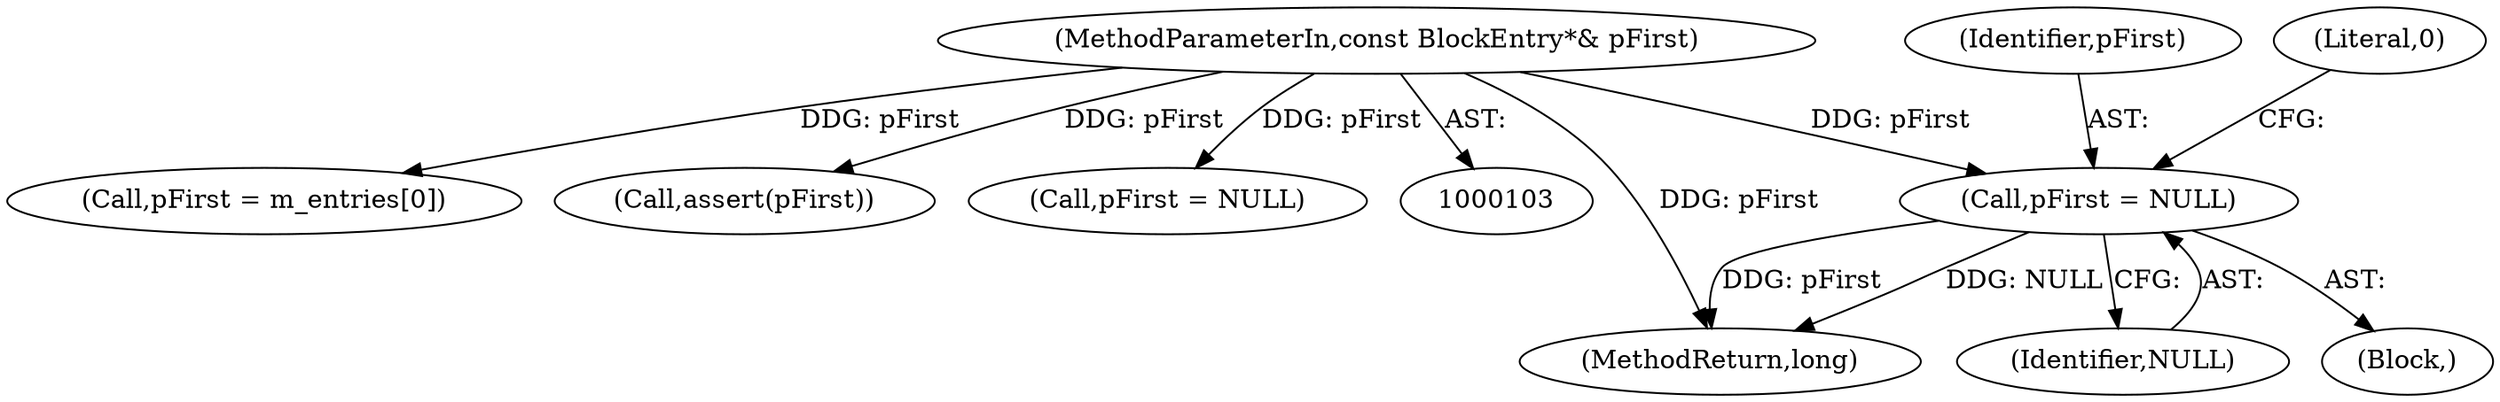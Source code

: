digraph "1_Android_04839626ed859623901ebd3a5fd483982186b59d_82@pointer" {
"1000134" [label="(Call,pFirst = NULL)"];
"1000104" [label="(MethodParameterIn,const BlockEntry*& pFirst)"];
"1000133" [label="(Block,)"];
"1000135" [label="(Identifier,pFirst)"];
"1000134" [label="(Call,pFirst = NULL)"];
"1000150" [label="(MethodReturn,long)"];
"1000141" [label="(Call,pFirst = m_entries[0])"];
"1000146" [label="(Call,assert(pFirst))"];
"1000104" [label="(MethodParameterIn,const BlockEntry*& pFirst)"];
"1000138" [label="(Literal,0)"];
"1000124" [label="(Call,pFirst = NULL)"];
"1000136" [label="(Identifier,NULL)"];
"1000134" -> "1000133"  [label="AST: "];
"1000134" -> "1000136"  [label="CFG: "];
"1000135" -> "1000134"  [label="AST: "];
"1000136" -> "1000134"  [label="AST: "];
"1000138" -> "1000134"  [label="CFG: "];
"1000134" -> "1000150"  [label="DDG: pFirst"];
"1000134" -> "1000150"  [label="DDG: NULL"];
"1000104" -> "1000134"  [label="DDG: pFirst"];
"1000104" -> "1000103"  [label="AST: "];
"1000104" -> "1000150"  [label="DDG: pFirst"];
"1000104" -> "1000124"  [label="DDG: pFirst"];
"1000104" -> "1000141"  [label="DDG: pFirst"];
"1000104" -> "1000146"  [label="DDG: pFirst"];
}
